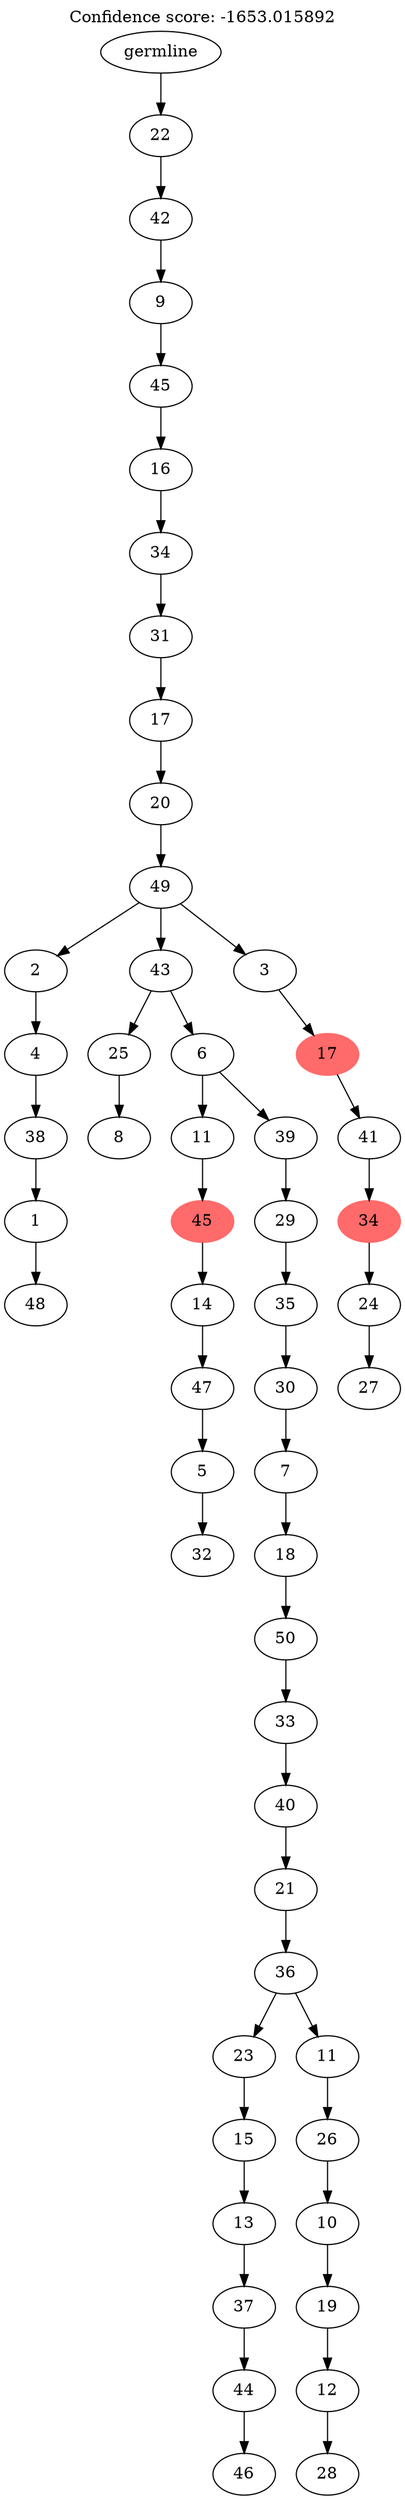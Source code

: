 digraph g {
	"53" -> "54";
	"54" [label="48"];
	"52" -> "53";
	"53" [label="1"];
	"51" -> "52";
	"52" [label="38"];
	"50" -> "51";
	"51" [label="4"];
	"48" -> "49";
	"49" [label="8"];
	"46" -> "47";
	"47" [label="32"];
	"45" -> "46";
	"46" [label="5"];
	"44" -> "45";
	"45" [label="47"];
	"43" -> "44";
	"44" [label="14"];
	"42" -> "43";
	"43" [color=indianred1, style=filled, label="45"];
	"40" -> "41";
	"41" [label="46"];
	"39" -> "40";
	"40" [label="44"];
	"38" -> "39";
	"39" [label="37"];
	"37" -> "38";
	"38" [label="13"];
	"36" -> "37";
	"37" [label="15"];
	"34" -> "35";
	"35" [label="28"];
	"33" -> "34";
	"34" [label="12"];
	"32" -> "33";
	"33" [label="19"];
	"31" -> "32";
	"32" [label="10"];
	"30" -> "31";
	"31" [label="26"];
	"29" -> "30";
	"30" [label="11"];
	"29" -> "36";
	"36" [label="23"];
	"28" -> "29";
	"29" [label="36"];
	"27" -> "28";
	"28" [label="21"];
	"26" -> "27";
	"27" [label="40"];
	"25" -> "26";
	"26" [label="33"];
	"24" -> "25";
	"25" [label="50"];
	"23" -> "24";
	"24" [label="18"];
	"22" -> "23";
	"23" [label="7"];
	"21" -> "22";
	"22" [label="30"];
	"20" -> "21";
	"21" [label="35"];
	"19" -> "20";
	"20" [label="29"];
	"18" -> "19";
	"19" [label="39"];
	"18" -> "42";
	"42" [label="11"];
	"17" -> "18";
	"18" [label="6"];
	"17" -> "48";
	"48" [label="25"];
	"15" -> "16";
	"16" [label="27"];
	"14" -> "15";
	"15" [label="24"];
	"13" -> "14";
	"14" [color=indianred1, style=filled, label="34"];
	"12" -> "13";
	"13" [label="41"];
	"11" -> "12";
	"12" [color=indianred1, style=filled, label="17"];
	"10" -> "11";
	"11" [label="3"];
	"10" -> "17";
	"17" [label="43"];
	"10" -> "50";
	"50" [label="2"];
	"9" -> "10";
	"10" [label="49"];
	"8" -> "9";
	"9" [label="20"];
	"7" -> "8";
	"8" [label="17"];
	"6" -> "7";
	"7" [label="31"];
	"5" -> "6";
	"6" [label="34"];
	"4" -> "5";
	"5" [label="16"];
	"3" -> "4";
	"4" [label="45"];
	"2" -> "3";
	"3" [label="9"];
	"1" -> "2";
	"2" [label="42"];
	"0" -> "1";
	"1" [label="22"];
	"0" [label="germline"];
	labelloc="t";
	label="Confidence score: -1653.015892";
}
